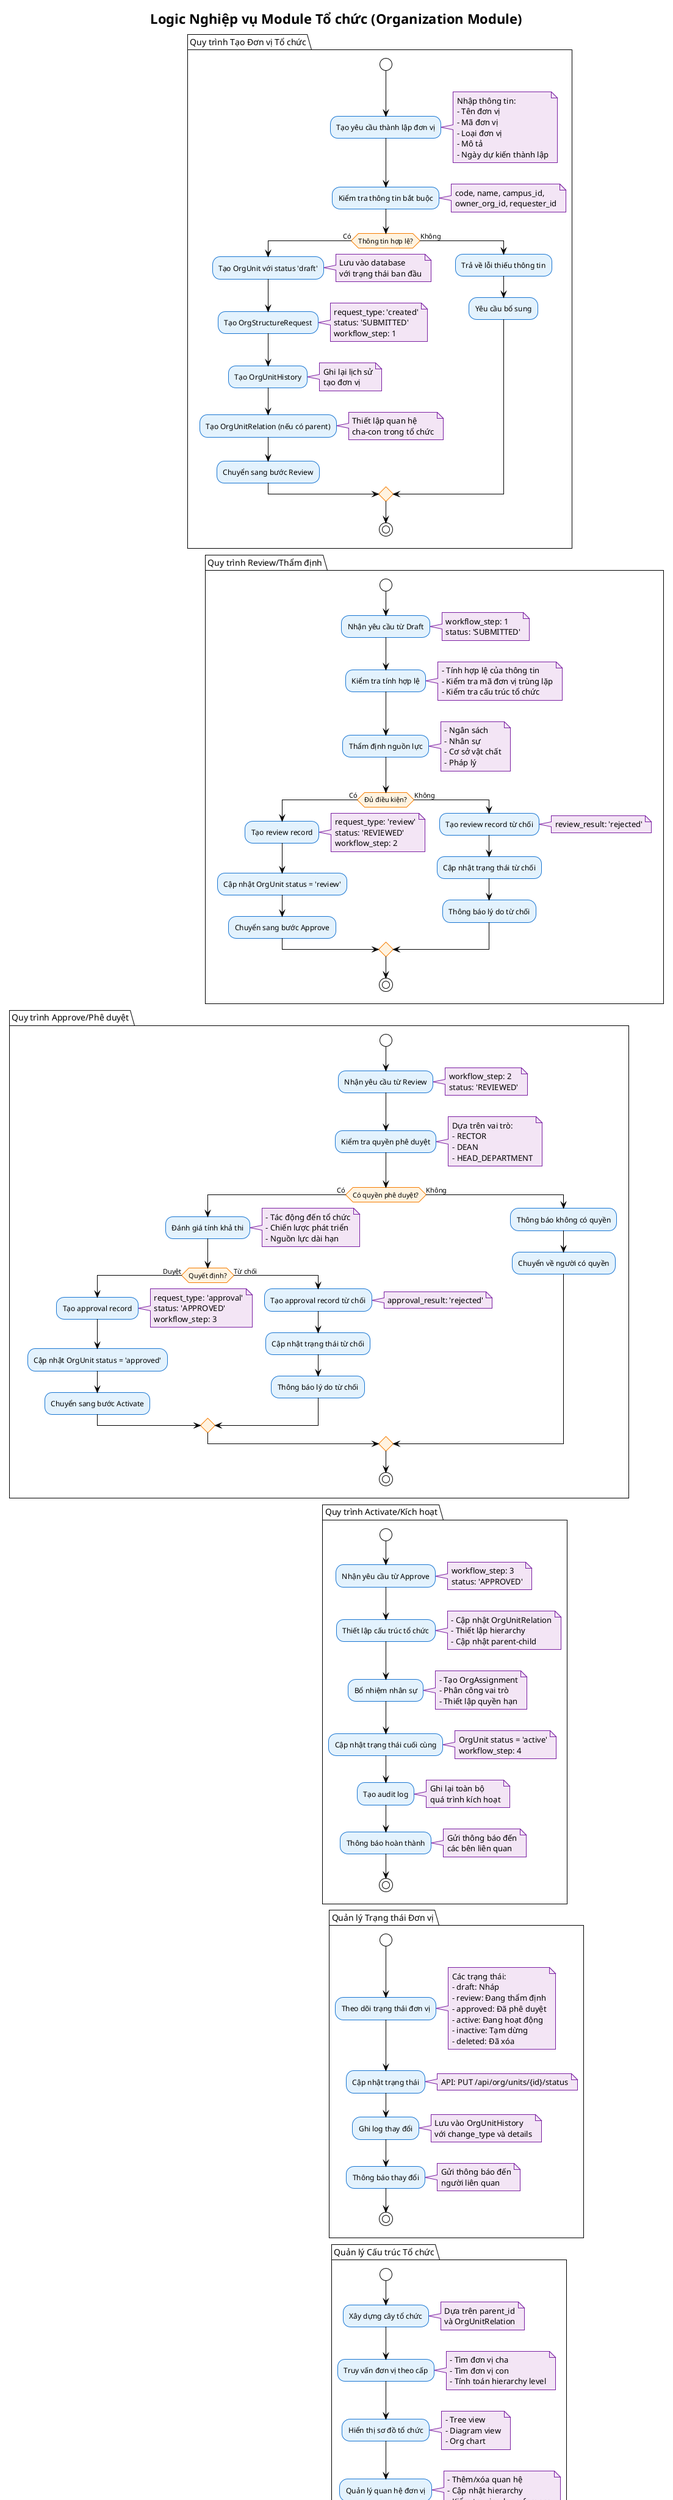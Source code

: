 @startuml
!theme plain
title Logic Nghiệp vụ Module Tổ chức (Organization Module)

skinparam backgroundColor #FFFFFF
skinparam activity {
  BackgroundColor #E3F2FD
  BorderColor #1976D2
  FontColor #000000
}
skinparam activityDiamond {
  BackgroundColor #FFF3E0
  BorderColor #F57C00
  FontColor #000000
}
skinparam note {
  BackgroundColor #F3E5F5
  BorderColor #7B1FA2
  FontColor #000000
}

package "Quy trình Tạo Đơn vị Tổ chức" {
  start
  
  :Tạo yêu cầu thành lập đơn vị;
  note right: Nhập thông tin:\n- Tên đơn vị\n- Mã đơn vị\n- Loại đơn vị\n- Mô tả\n- Ngày dự kiến thành lập
  
  :Kiểm tra thông tin bắt buộc;
  note right: code, name, campus_id,\nowner_org_id, requester_id
  
  if (Thông tin hợp lệ?) then (Có)
    :Tạo OrgUnit với status 'draft';
    note right: Lưu vào database\nvới trạng thái ban đầu
    
    :Tạo OrgStructureRequest;
    note right: request_type: 'created'\nstatus: 'SUBMITTED'\nworkflow_step: 1
    
    :Tạo OrgUnitHistory;
    note right: Ghi lại lịch sử\ntạo đơn vị
    
    :Tạo OrgUnitRelation (nếu có parent);
    note right: Thiết lập quan hệ\ncha-con trong tổ chức
    
    :Chuyển sang bước Review;
    
  else (Không)
    :Trả về lỗi thiếu thông tin;
    :Yêu cầu bổ sung;
  endif
  
  stop
}

package "Quy trình Review/Thẩm định" {
  start
  
  :Nhận yêu cầu từ Draft;
  note right: workflow_step: 1\nstatus: 'SUBMITTED'
  
  :Kiểm tra tính hợp lệ;
  note right: - Tính hợp lệ của thông tin\n- Kiểm tra mã đơn vị trùng lặp\n- Kiểm tra cấu trúc tổ chức
  
  :Thẩm định nguồn lực;
  note right: - Ngân sách\n- Nhân sự\n- Cơ sở vật chất\n- Pháp lý
  
  if (Đủ điều kiện?) then (Có)
    :Tạo review record;
    note right: request_type: 'review'\nstatus: 'REVIEWED'\nworkflow_step: 2
    
    :Cập nhật OrgUnit status = 'review';
    
    :Chuyển sang bước Approve;
    
  else (Không)
    :Tạo review record từ chối;
    note right: review_result: 'rejected'
    
    :Cập nhật trạng thái từ chối;
    :Thông báo lý do từ chối;
  endif
  
  stop
}

package "Quy trình Approve/Phê duyệt" {
  start
  
  :Nhận yêu cầu từ Review;
  note right: workflow_step: 2\nstatus: 'REVIEWED'
  
  :Kiểm tra quyền phê duyệt;
  note right: Dựa trên vai trò:\n- RECTOR\n- DEAN\n- HEAD_DEPARTMENT
  
  if (Có quyền phê duyệt?) then (Có)
    :Đánh giá tính khả thi;
    note right: - Tác động đến tổ chức\n- Chiến lược phát triển\n- Nguồn lực dài hạn
    
    if (Quyết định?) then (Duyệt)
      :Tạo approval record;
      note right: request_type: 'approval'\nstatus: 'APPROVED'\nworkflow_step: 3
      
      :Cập nhật OrgUnit status = 'approved';
      
      :Chuyển sang bước Activate;
      
    else (Từ chối)
      :Tạo approval record từ chối;
      note right: approval_result: 'rejected'
      
      :Cập nhật trạng thái từ chối;
      :Thông báo lý do từ chối;
    endif
    
  else (Không)
    :Thông báo không có quyền;
    :Chuyển về người có quyền;
  endif
  
  stop
}

package "Quy trình Activate/Kích hoạt" {
  start
  
  :Nhận yêu cầu từ Approve;
  note right: workflow_step: 3\nstatus: 'APPROVED'
  
  :Thiết lập cấu trúc tổ chức;
  note right: - Cập nhật OrgUnitRelation\n- Thiết lập hierarchy\n- Cập nhật parent-child
  
  :Bổ nhiệm nhân sự;
  note right: - Tạo OrgAssignment\n- Phân công vai trò\n- Thiết lập quyền hạn
  
  :Cập nhật trạng thái cuối cùng;
  note right: OrgUnit status = 'active'\nworkflow_step: 4
  
  :Tạo audit log;
  note right: Ghi lại toàn bộ\nquá trình kích hoạt
  
  :Thông báo hoàn thành;
  note right: Gửi thông báo đến\ncác bên liên quan
  
  stop
}

package "Quản lý Trạng thái Đơn vị" {
  start
  
  :Theo dõi trạng thái đơn vị;
  note right: Các trạng thái:\n- draft: Nháp\n- review: Đang thẩm định\n- approved: Đã phê duyệt\n- active: Đang hoạt động\n- inactive: Tạm dừng\n- deleted: Đã xóa
  
  :Cập nhật trạng thái;
  note right: API: PUT /api/org/units/{id}/status
  
  :Ghi log thay đổi;
  note right: Lưu vào OrgUnitHistory\nvới change_type và details
  
  :Thông báo thay đổi;
  note right: Gửi thông báo đến\nngười liên quan
  
  stop
}

package "Quản lý Cấu trúc Tổ chức" {
  start
  
  :Xây dựng cây tổ chức;
  note right: Dựa trên parent_id\nvà OrgUnitRelation
  
  :Truy vấn đơn vị theo cấp;
  note right: - Tìm đơn vị cha\n- Tìm đơn vị con\n- Tính toán hierarchy level
  
  :Hiển thị sơ đồ tổ chức;
  note right: - Tree view\n- Diagram view\n- Org chart
  
  :Quản lý quan hệ đơn vị;
  note right: - Thêm/xóa quan hệ\n- Cập nhật hierarchy\n- Kiểm tra circular reference
  
  stop
}

package "Thống kê và Báo cáo" {
  start
  
  :Thu thập dữ liệu thống kê;
  note right: - Số lượng đơn vị theo trạng thái\n- Số lượng đơn vị theo loại\n- Phân bố theo campus\n- Tỷ lệ hoàn thành workflow
  
  :Tính toán KPI;
  note right: - Thời gian trung bình workflow\n- Tỷ lệ từ chối\n- Hiệu suất xử lý
  
  :Tạo báo cáo;
  note right: - Dashboard metrics\n- Detailed reports\n- Export data
  
  :Cập nhật real-time;
  note right: WebSocket hoặc\npolling để cập nhật
  
  stop
}

package "Audit và Lịch sử" {
  start
  
  :Ghi log mọi thay đổi;
  note right: OrgUnitHistory:\n- change_type\n- old_value/new_value\n- details\n- changed_at
  
  :Truy vấn lịch sử;
  note right: API: GET /api/org/units/audit\nvới filters và pagination
  
  :Theo dõi workflow history;
  note right: OrgStructureRequest:\n- workflow_step\n- status changes\n- actor information
  
  :Xuất audit report;
  note right: Compliance và\nregulatory reporting
  
  stop
}

@enduml